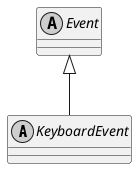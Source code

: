 @startuml
skinparam monochrome true
skinparam classAttributeIconSize 0

abstract class KeyboardEvent {
}
abstract class Event
Event <|-- KeyboardEvent
@enduml
